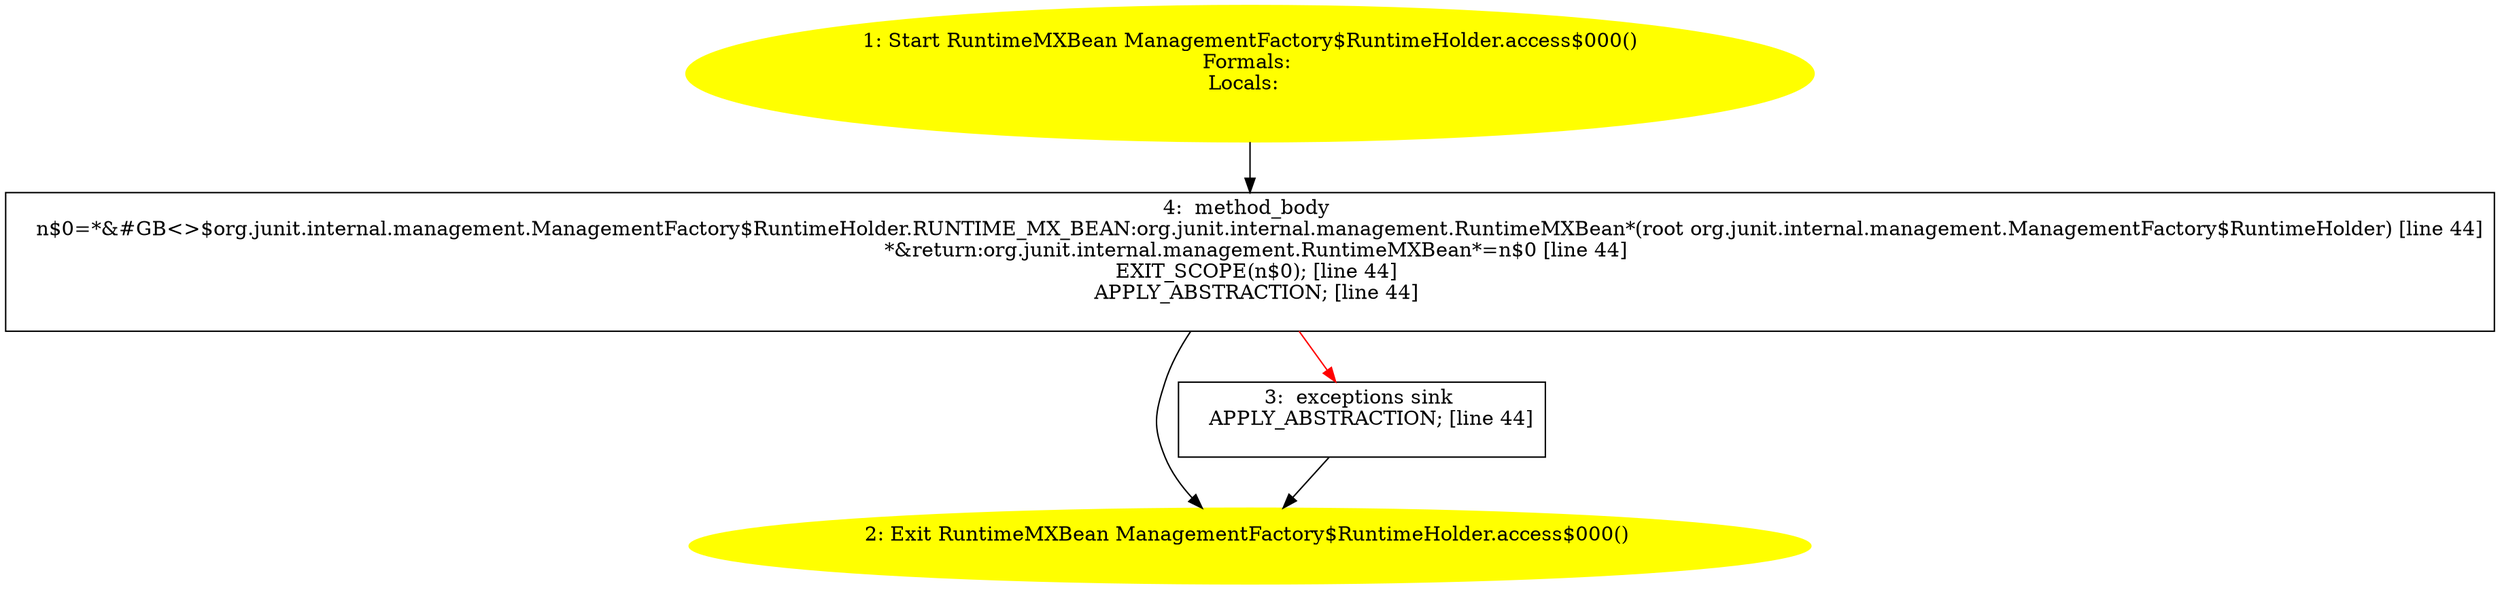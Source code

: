 /* @generated */
digraph cfg {
"org.junit.internal.management.ManagementFactory$RuntimeHolder.access$000():org.junit.internal.manage.f774d5ac6c4fe4030c1ff40c85bb4675_1" [label="1: Start RuntimeMXBean ManagementFactory$RuntimeHolder.access$000()\nFormals: \nLocals:  \n  " color=yellow style=filled]
	

	 "org.junit.internal.management.ManagementFactory$RuntimeHolder.access$000():org.junit.internal.manage.f774d5ac6c4fe4030c1ff40c85bb4675_1" -> "org.junit.internal.management.ManagementFactory$RuntimeHolder.access$000():org.junit.internal.manage.f774d5ac6c4fe4030c1ff40c85bb4675_4" ;
"org.junit.internal.management.ManagementFactory$RuntimeHolder.access$000():org.junit.internal.manage.f774d5ac6c4fe4030c1ff40c85bb4675_2" [label="2: Exit RuntimeMXBean ManagementFactory$RuntimeHolder.access$000() \n  " color=yellow style=filled]
	

"org.junit.internal.management.ManagementFactory$RuntimeHolder.access$000():org.junit.internal.manage.f774d5ac6c4fe4030c1ff40c85bb4675_3" [label="3:  exceptions sink \n   APPLY_ABSTRACTION; [line 44]\n " shape="box"]
	

	 "org.junit.internal.management.ManagementFactory$RuntimeHolder.access$000():org.junit.internal.manage.f774d5ac6c4fe4030c1ff40c85bb4675_3" -> "org.junit.internal.management.ManagementFactory$RuntimeHolder.access$000():org.junit.internal.manage.f774d5ac6c4fe4030c1ff40c85bb4675_2" ;
"org.junit.internal.management.ManagementFactory$RuntimeHolder.access$000():org.junit.internal.manage.f774d5ac6c4fe4030c1ff40c85bb4675_4" [label="4:  method_body \n   n$0=*&#GB<>$org.junit.internal.management.ManagementFactory$RuntimeHolder.RUNTIME_MX_BEAN:org.junit.internal.management.RuntimeMXBean*(root org.junit.internal.management.ManagementFactory$RuntimeHolder) [line 44]\n  *&return:org.junit.internal.management.RuntimeMXBean*=n$0 [line 44]\n  EXIT_SCOPE(n$0); [line 44]\n  APPLY_ABSTRACTION; [line 44]\n " shape="box"]
	

	 "org.junit.internal.management.ManagementFactory$RuntimeHolder.access$000():org.junit.internal.manage.f774d5ac6c4fe4030c1ff40c85bb4675_4" -> "org.junit.internal.management.ManagementFactory$RuntimeHolder.access$000():org.junit.internal.manage.f774d5ac6c4fe4030c1ff40c85bb4675_2" ;
	 "org.junit.internal.management.ManagementFactory$RuntimeHolder.access$000():org.junit.internal.manage.f774d5ac6c4fe4030c1ff40c85bb4675_4" -> "org.junit.internal.management.ManagementFactory$RuntimeHolder.access$000():org.junit.internal.manage.f774d5ac6c4fe4030c1ff40c85bb4675_3" [color="red" ];
}
